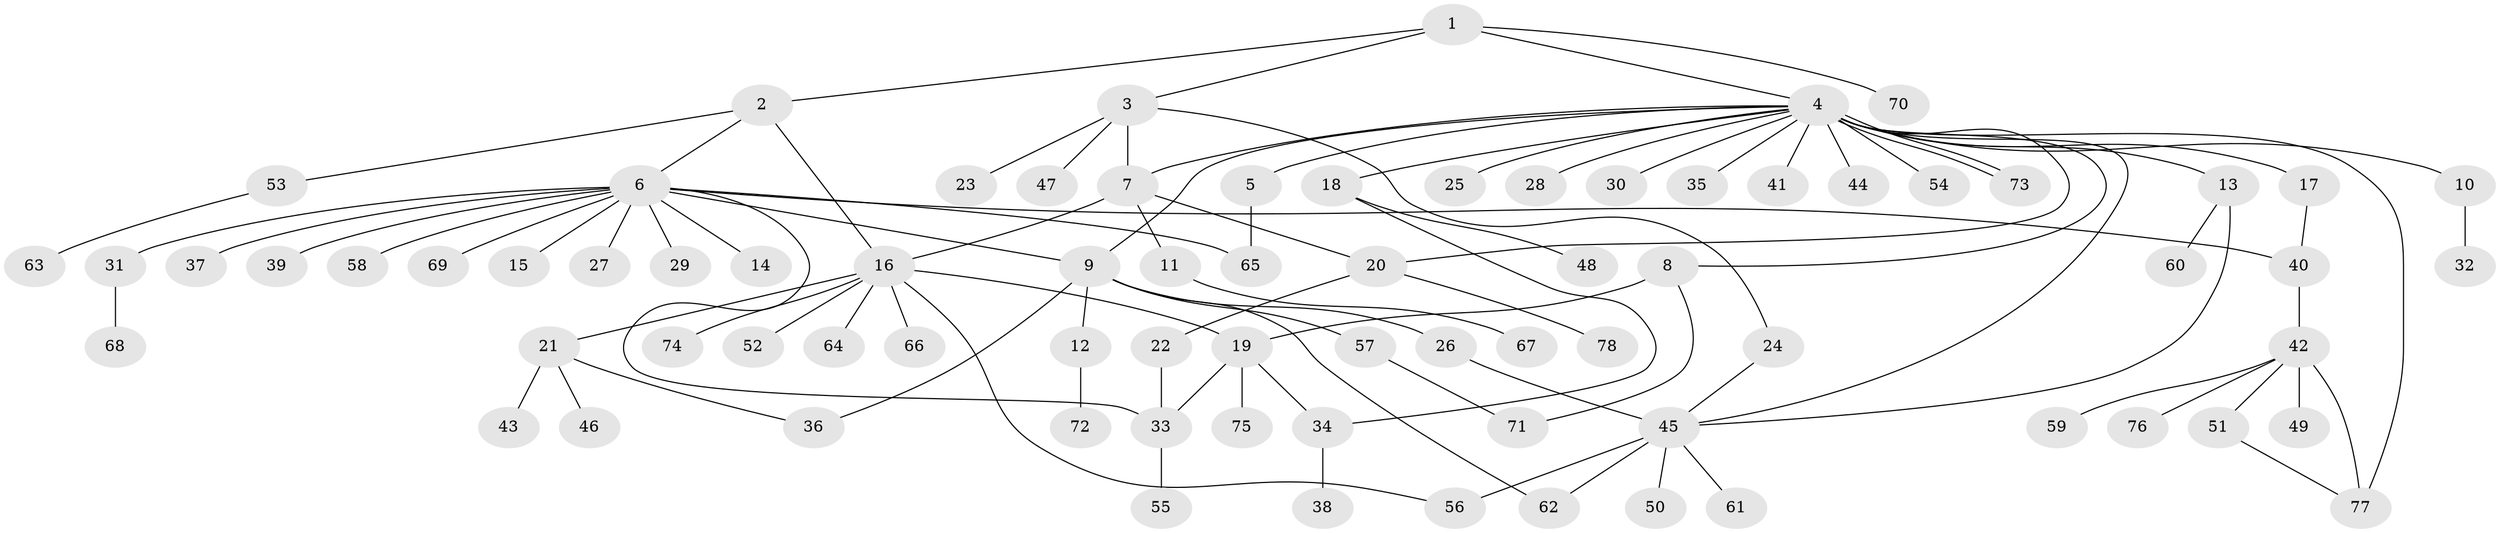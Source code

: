 // Generated by graph-tools (version 1.1) at 2025/47/03/09/25 04:47:47]
// undirected, 78 vertices, 97 edges
graph export_dot {
graph [start="1"]
  node [color=gray90,style=filled];
  1;
  2;
  3;
  4;
  5;
  6;
  7;
  8;
  9;
  10;
  11;
  12;
  13;
  14;
  15;
  16;
  17;
  18;
  19;
  20;
  21;
  22;
  23;
  24;
  25;
  26;
  27;
  28;
  29;
  30;
  31;
  32;
  33;
  34;
  35;
  36;
  37;
  38;
  39;
  40;
  41;
  42;
  43;
  44;
  45;
  46;
  47;
  48;
  49;
  50;
  51;
  52;
  53;
  54;
  55;
  56;
  57;
  58;
  59;
  60;
  61;
  62;
  63;
  64;
  65;
  66;
  67;
  68;
  69;
  70;
  71;
  72;
  73;
  74;
  75;
  76;
  77;
  78;
  1 -- 2;
  1 -- 3;
  1 -- 4;
  1 -- 70;
  2 -- 6;
  2 -- 16;
  2 -- 53;
  3 -- 7;
  3 -- 23;
  3 -- 24;
  3 -- 47;
  4 -- 5;
  4 -- 7;
  4 -- 8;
  4 -- 9;
  4 -- 10;
  4 -- 13;
  4 -- 17;
  4 -- 18;
  4 -- 20;
  4 -- 25;
  4 -- 28;
  4 -- 30;
  4 -- 35;
  4 -- 41;
  4 -- 44;
  4 -- 45;
  4 -- 54;
  4 -- 73;
  4 -- 73;
  4 -- 77;
  5 -- 65;
  6 -- 9;
  6 -- 14;
  6 -- 15;
  6 -- 27;
  6 -- 29;
  6 -- 31;
  6 -- 33;
  6 -- 37;
  6 -- 39;
  6 -- 40;
  6 -- 58;
  6 -- 65;
  6 -- 69;
  7 -- 11;
  7 -- 16;
  7 -- 20;
  8 -- 19;
  8 -- 71;
  9 -- 12;
  9 -- 26;
  9 -- 36;
  9 -- 57;
  9 -- 62;
  10 -- 32;
  11 -- 67;
  12 -- 72;
  13 -- 45;
  13 -- 60;
  16 -- 19;
  16 -- 21;
  16 -- 52;
  16 -- 56;
  16 -- 64;
  16 -- 66;
  16 -- 74;
  17 -- 40;
  18 -- 34;
  18 -- 48;
  19 -- 33;
  19 -- 34;
  19 -- 75;
  20 -- 22;
  20 -- 78;
  21 -- 36;
  21 -- 43;
  21 -- 46;
  22 -- 33;
  24 -- 45;
  26 -- 45;
  31 -- 68;
  33 -- 55;
  34 -- 38;
  40 -- 42;
  42 -- 49;
  42 -- 51;
  42 -- 59;
  42 -- 76;
  42 -- 77;
  45 -- 50;
  45 -- 56;
  45 -- 61;
  45 -- 62;
  51 -- 77;
  53 -- 63;
  57 -- 71;
}
